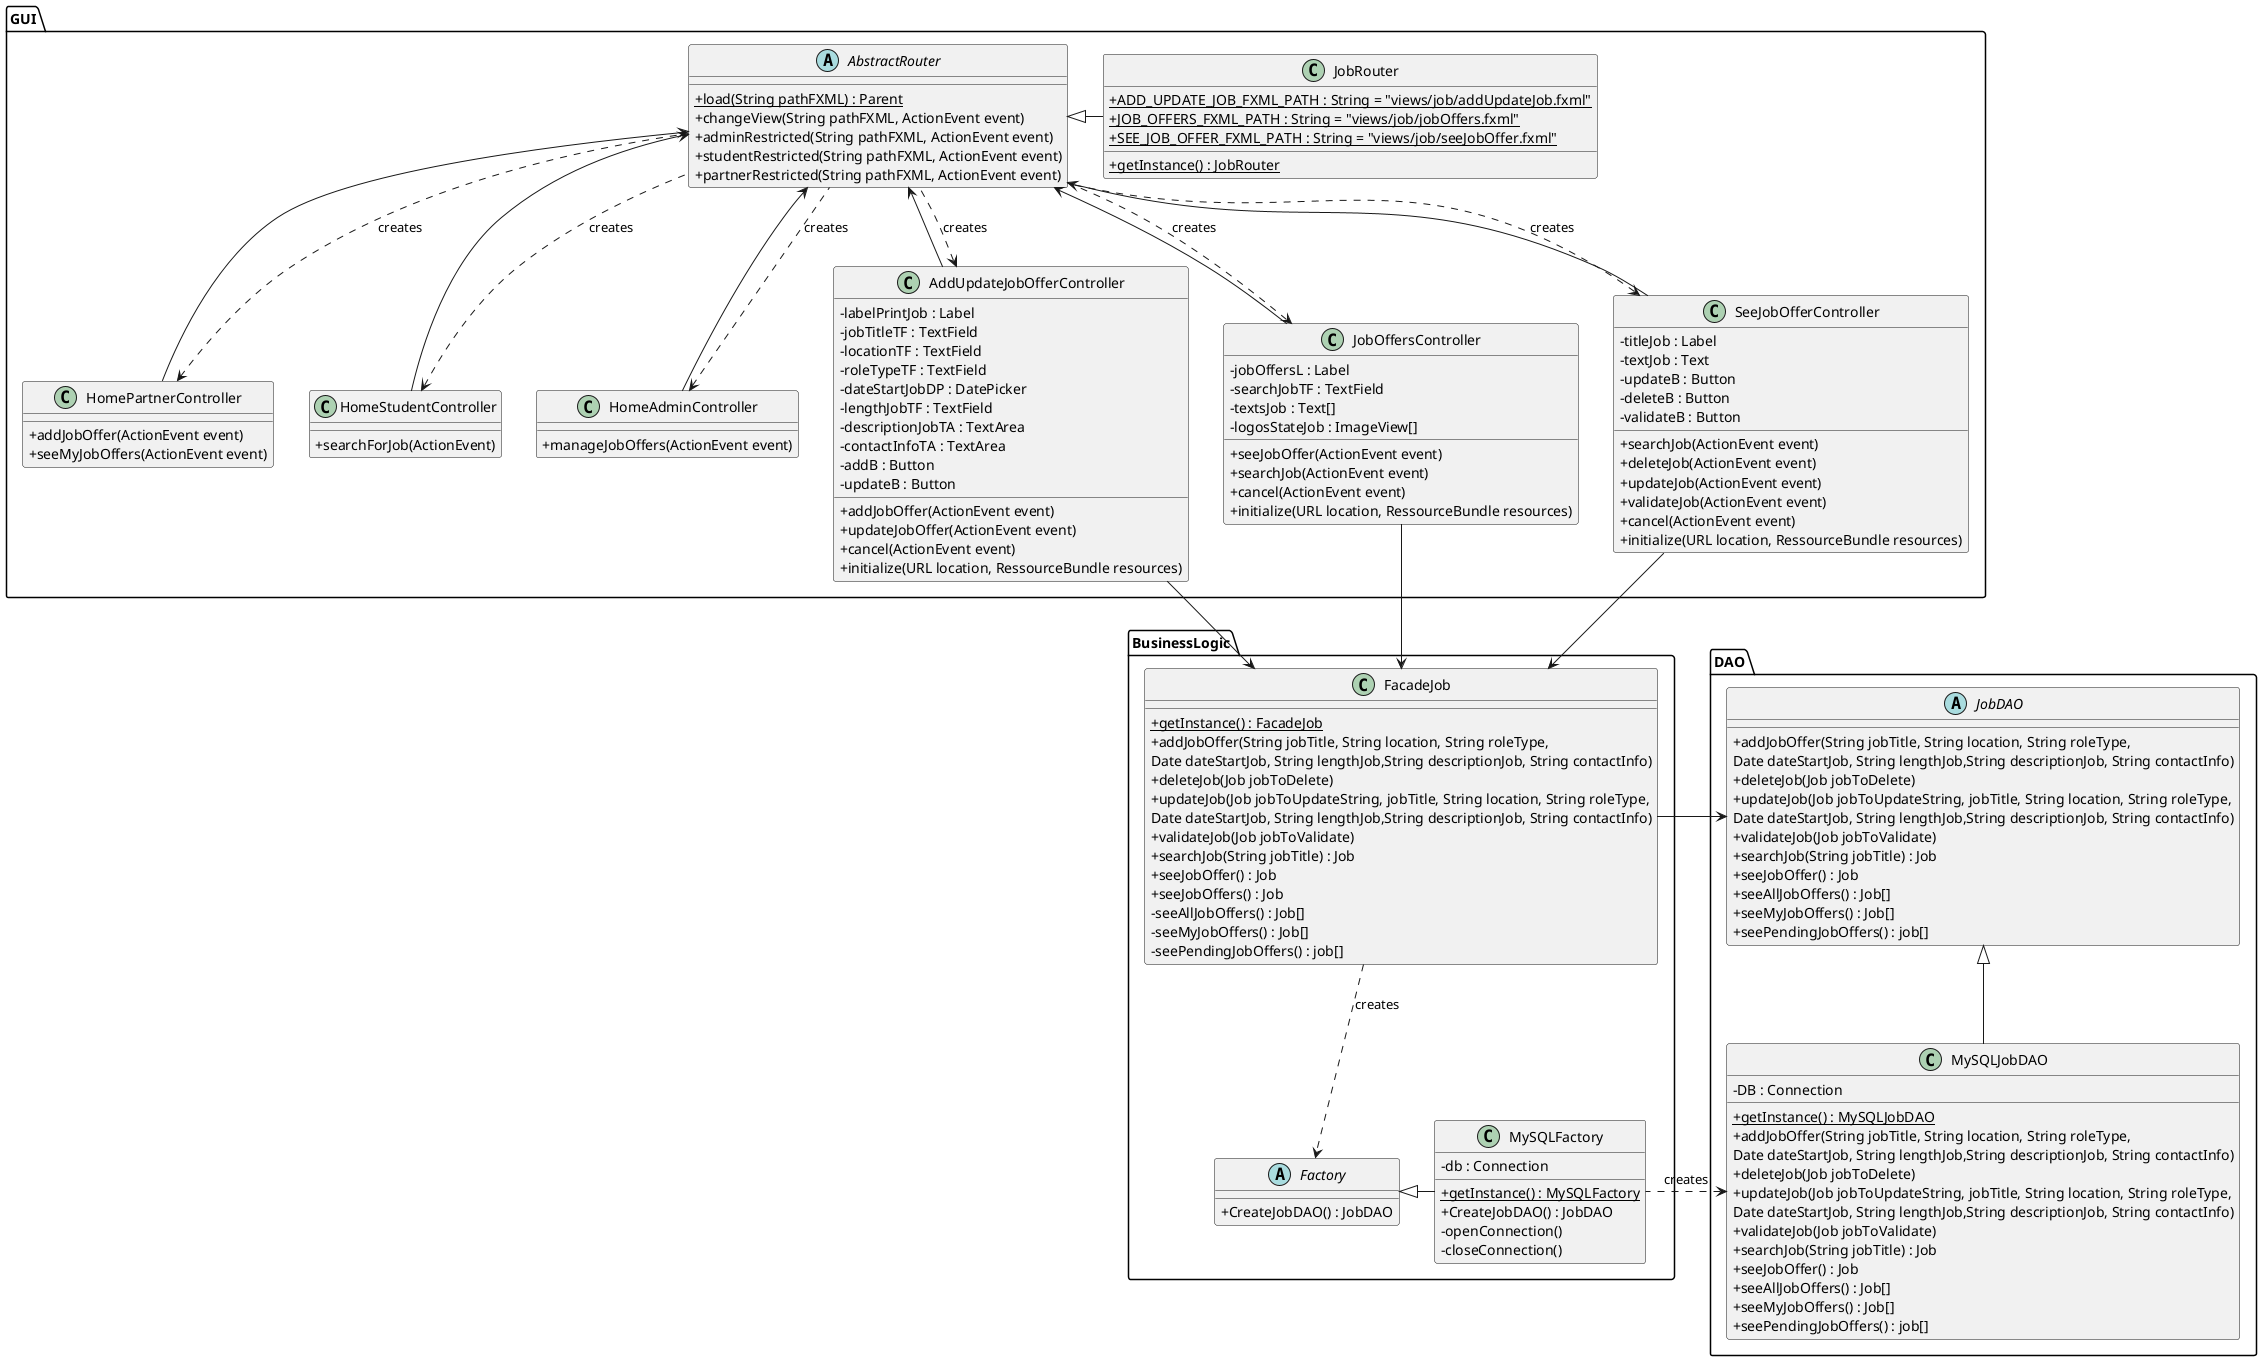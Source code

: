 @startuml
skinparam classAttributeIconSize 0

package GUI{
    abstract class AbstractRouter{
        + {static} load(String pathFXML) : Parent
        + changeView(String pathFXML, ActionEvent event)
        + adminRestricted(String pathFXML, ActionEvent event)
        + studentRestricted(String pathFXML, ActionEvent event)
        + partnerRestricted(String pathFXML, ActionEvent event)
    }

    class JobRouter{
        + {static} ADD_UPDATE_JOB_FXML_PATH : String = "views/job/addUpdateJob.fxml"
        + {static} JOB_OFFERS_FXML_PATH : String = "views/job/jobOffers.fxml"
        + {static} SEE_JOB_OFFER_FXML_PATH : String = "views/job/seeJobOffer.fxml"
        + {static} getInstance() : JobRouter
    }

    class HomePartnerController{
        + addJobOffer(ActionEvent event)
        + seeMyJobOffers(ActionEvent event)
    }

    class HomeStudentController{
        + searchForJob(ActionEvent)
    }

    class HomeAdminController{
        + manageJobOffers(ActionEvent event)
    }

    class AddUpdateJobOfferController{
        - labelPrintJob : Label
        - jobTitleTF : TextField
        - locationTF : TextField
        - roleTypeTF : TextField
        - dateStartJobDP : DatePicker
        - lengthJobTF : TextField
        - descriptionJobTA : TextArea
        - contactInfoTA : TextArea
        - addB : Button
        - updateB : Button
        + addJobOffer(ActionEvent event)
        + updateJobOffer(ActionEvent event)
        + cancel(ActionEvent event)
        + initialize(URL location, RessourceBundle resources)
    }

    class JobOffersController{
        - jobOffersL : Label
        - searchJobTF : TextField
        - textsJob : Text[]
        - logosStateJob : ImageView[]
        + seeJobOffer(ActionEvent event)
        + searchJob(ActionEvent event)
        + cancel(ActionEvent event)
        + initialize(URL location, RessourceBundle resources)
    }

    class SeeJobOfferController{
        - titleJob : Label
        - textJob : Text
        - updateB : Button
        - deleteB : Button
        - validateB : Button
        + searchJob(ActionEvent event)
        + deleteJob(ActionEvent event)
        + updateJob(ActionEvent event)
        + validateJob(ActionEvent event)
        + cancel(ActionEvent event)
        + initialize(URL location, RessourceBundle resources)
    }

        AbstractRouter <|-right- JobRouter

        AbstractRouter <-- HomePartnerController
        AbstractRouter <-- HomeStudentController
        AbstractRouter <-- HomeAdminController
        AbstractRouter <-- AddUpdateJobOfferController
        AbstractRouter <-- JobOffersController
        AbstractRouter <-- SeeJobOfferController

        HomePartnerController <.. AbstractRouter : creates
        HomeStudentController <.. AbstractRouter : creates
        HomeAdminController <.. AbstractRouter : creates
        AddUpdateJobOfferController <.. AbstractRouter : creates
        JobOffersController <.. AbstractRouter : creates
        SeeJobOfferController <.. AbstractRouter : creates
}

package BusinessLogic{

    class FacadeJob{
        + {static} getInstance() : FacadeJob
        + addJobOffer(String jobTitle, String location, String roleType,
         Date dateStartJob, String lengthJob,String descriptionJob, String contactInfo)
        + deleteJob(Job jobToDelete)
        + updateJob(Job jobToUpdateString, jobTitle, String location, String roleType,
          Date dateStartJob, String lengthJob,String descriptionJob, String contactInfo)
        + validateJob(Job jobToValidate)
        + searchJob(String jobTitle) : Job
        + seeJobOffer() : Job
        + seeJobOffers() : Job
        - seeAllJobOffers() : Job[]
        - seeMyJobOffers() : Job[]
        - seePendingJobOffers() : job[]
    }

    abstract class Factory{
        + CreateJobDAO() : JobDAO
    }

    class MySQLFactory{
        - db : Connection
        + {static} getInstance() : MySQLFactory
        + CreateJobDAO() : JobDAO
        - openConnection()
        - closeConnection()
    }


    AddUpdateJobOfferController --> FacadeJob
    JobOffersController --> FacadeJob
    SeeJobOfferController --> FacadeJob

    FacadeJob ..> Factory  : creates
    MySQLFactory -left-|> Factory
}

package DAO{

    abstract class JobDAO{
        + addJobOffer(String jobTitle, String location, String roleType,
         Date dateStartJob, String lengthJob,String descriptionJob, String contactInfo)
        + deleteJob(Job jobToDelete)
        + updateJob(Job jobToUpdateString, jobTitle, String location, String roleType,
          Date dateStartJob, String lengthJob,String descriptionJob, String contactInfo)
        + validateJob(Job jobToValidate)
        + searchJob(String jobTitle) : Job
        + seeJobOffer() : Job
        + seeAllJobOffers() : Job[]
        + seeMyJobOffers() : Job[]
        + seePendingJobOffers() : job[]
    }

    class MySQLJobDAO{
        - DB : Connection
        + {static} getInstance() : MySQLJobDAO
        + addJobOffer(String jobTitle, String location, String roleType,
         Date dateStartJob, String lengthJob,String descriptionJob, String contactInfo)
        + deleteJob(Job jobToDelete)
        + updateJob(Job jobToUpdateString, jobTitle, String location, String roleType,
          Date dateStartJob, String lengthJob,String descriptionJob, String contactInfo)
        + validateJob(Job jobToValidate)
        + searchJob(String jobTitle) : Job
        + seeJobOffer() : Job
        + seeAllJobOffers() : Job[]
        + seeMyJobOffers() : Job[]
        + seePendingJobOffers() : job[]
    }

    MySQLJobDAO -up-|> JobDAO
    JobDAO <-right- FacadeJob

    MySQLJobDAO <.right. MySQLFactory : creates
}

@enduml
